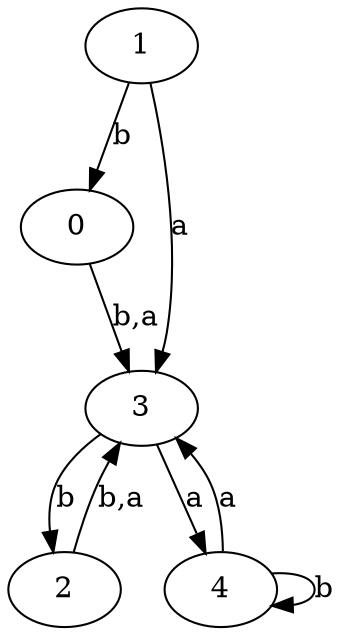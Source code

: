 digraph {
 ranksep=0.5;
 d2tdocpreamble = "\usetikzlibrary{automata}";
 d2tfigpreamble = "\tikzstyle{every state}= [ draw=blue!50,very thick,fill=blue!20]  \tikzstyle{auto}= [fill=white]";
 node [style="state"];
 edge [lblstyle="auto",topath="bend right", len=4  ]
  "0" [label="0",];
  "1" [label="1",];
  "2" [label="2",];
  "3" [label="3",style = "state, accepting"];
  "4" [label="4",style = "state, initial"];
  "0" -> "3" [label="b,a"];
  "1" -> "0" [label="b"];
  "1" -> "3" [label="a"];
  "2" -> "3" [label="b,a"];
  "3" -> "2" [label="b"];
  "3" -> "4" [label="a"];
  "4" -> "3" [label="a"];
  "4" -> "4" [label="b",topath="loop above"];
}